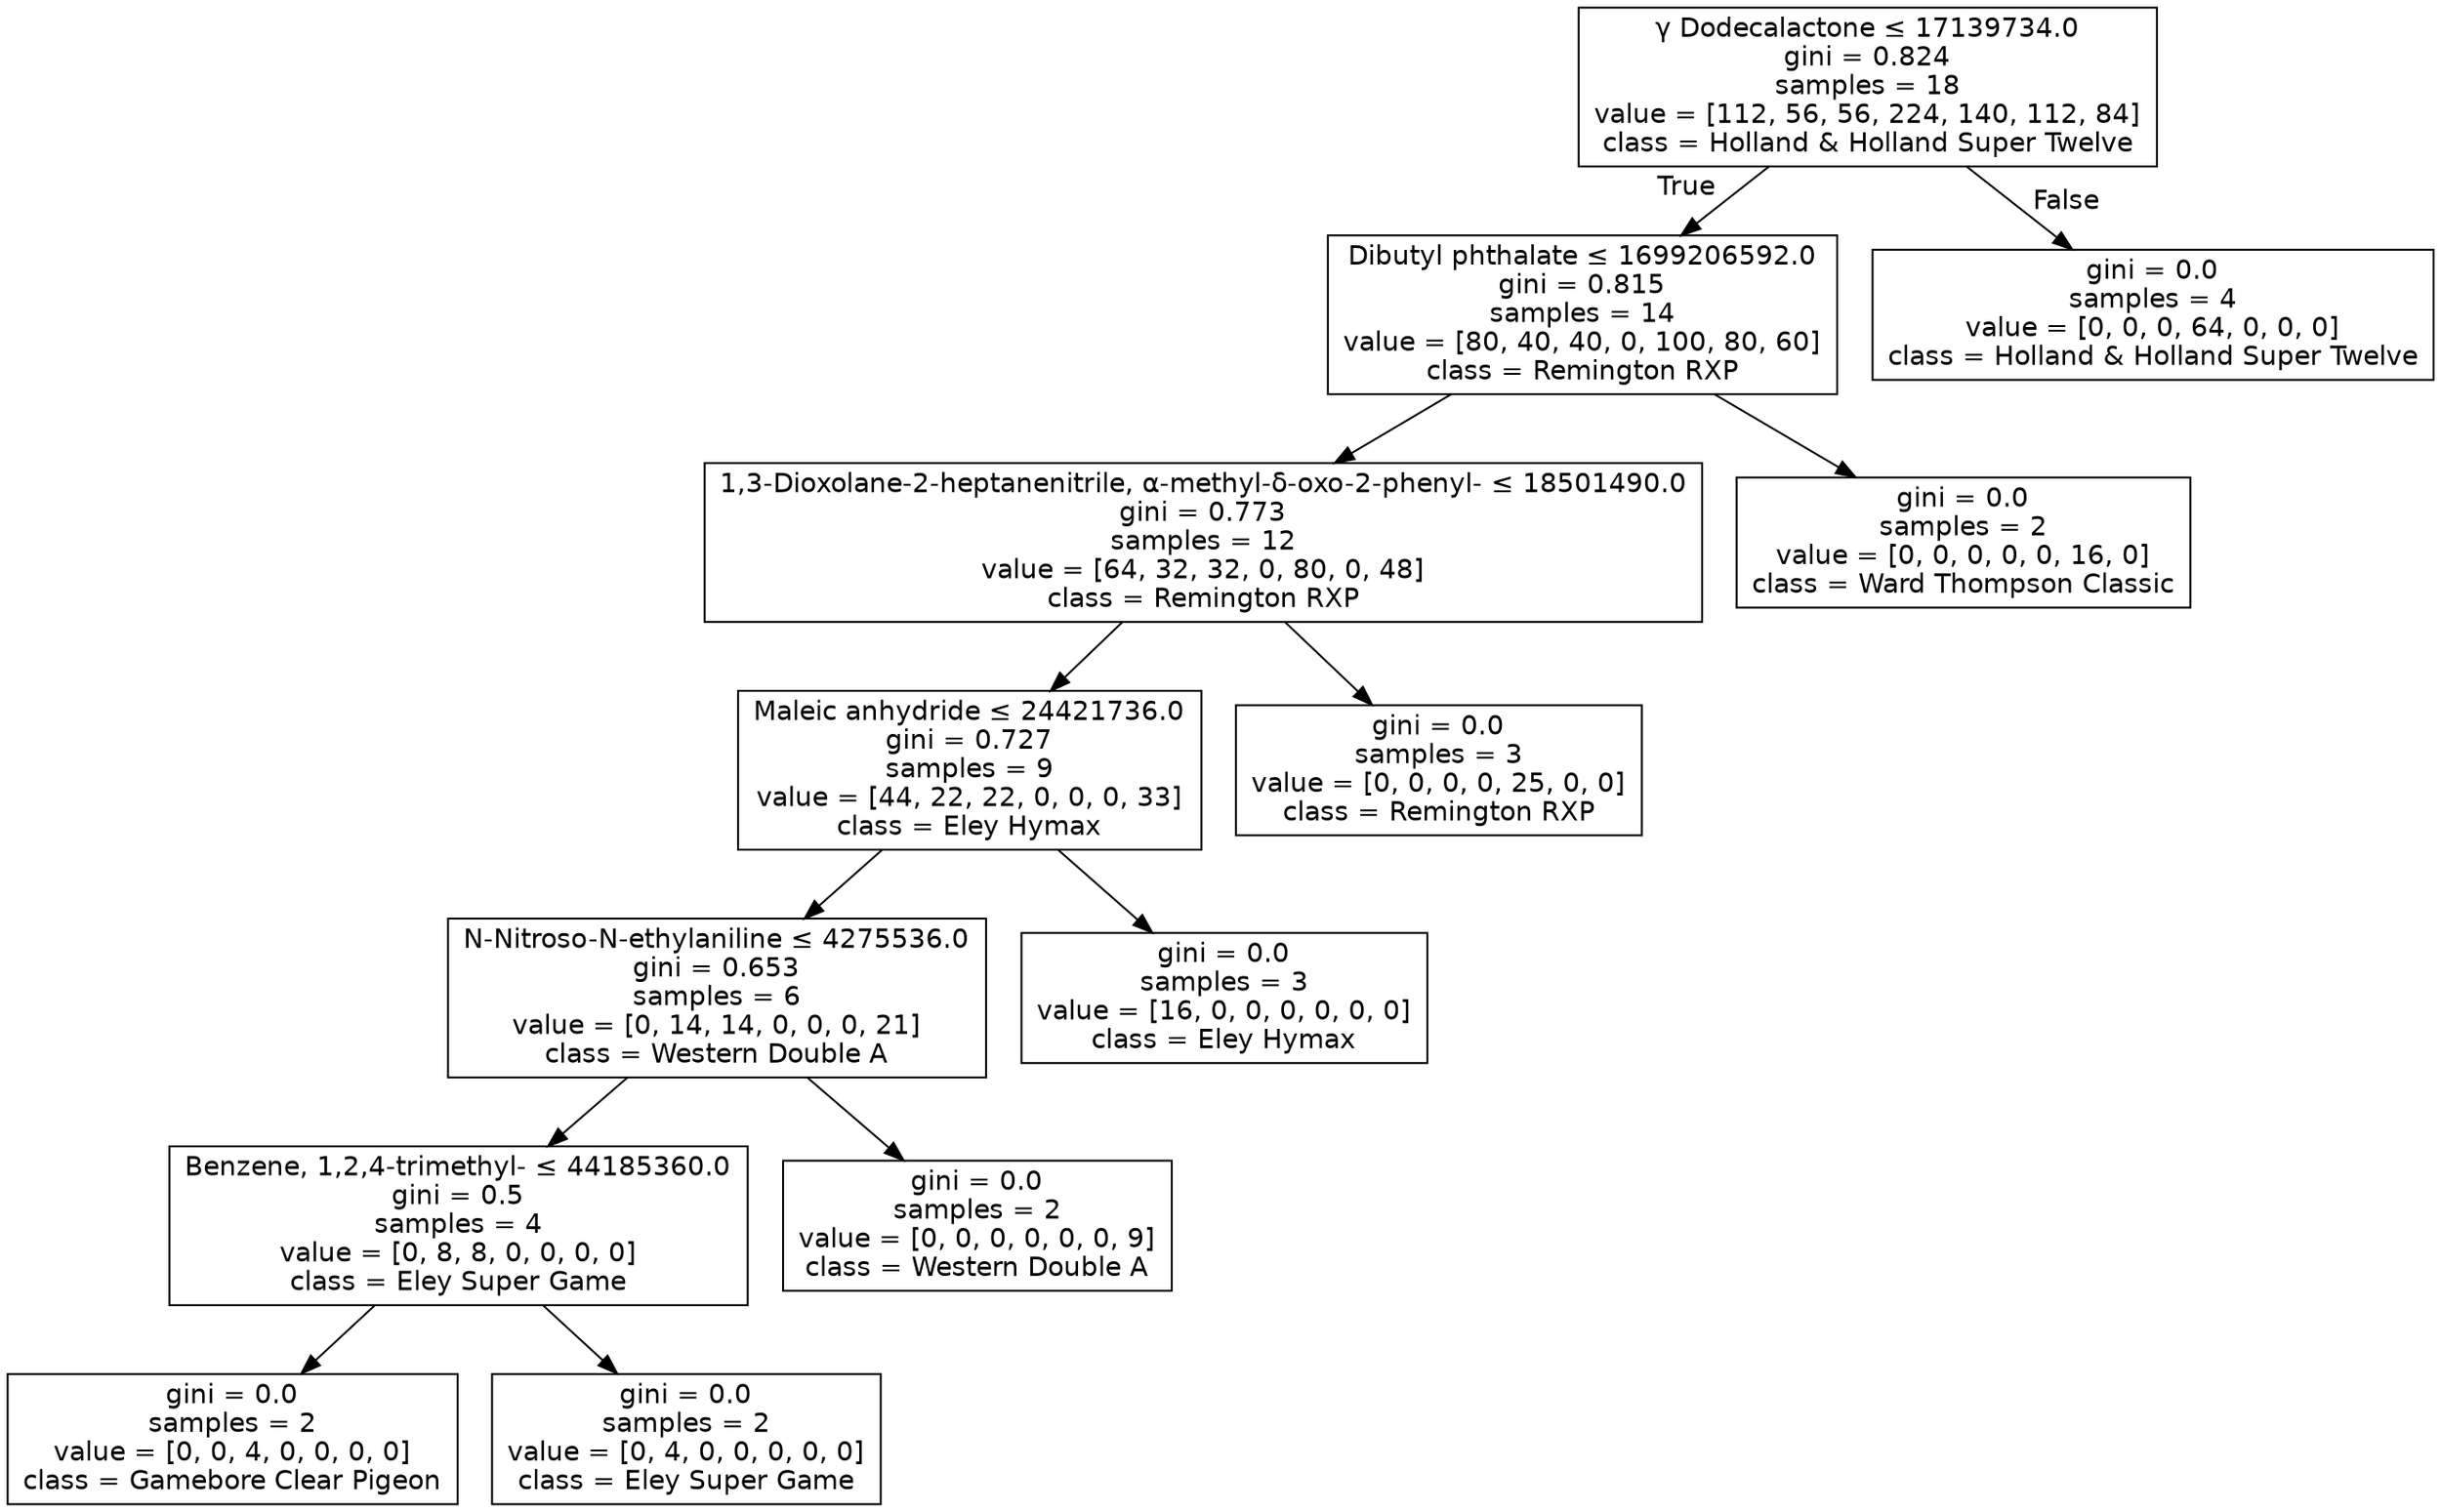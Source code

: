 digraph Tree {
node [shape=box, fontname="helvetica"] ;
edge [fontname="helvetica"] ;
0 [label=<γ Dodecalactone &le; 17139734.0<br/>gini = 0.824<br/>samples = 18<br/>value = [112, 56, 56, 224, 140, 112, 84]<br/>class = Holland &amp; Holland Super Twelve>] ;
1 [label=<Dibutyl phthalate &le; 1699206592.0<br/>gini = 0.815<br/>samples = 14<br/>value = [80, 40, 40, 0, 100, 80, 60]<br/>class = Remington RXP>] ;
0 -> 1 [labeldistance=2.5, labelangle=45, headlabel="True"] ;
2 [label=<1,3-Dioxolane-2-heptanenitrile, α-methyl-δ-oxo-2-phenyl- &le; 18501490.0<br/>gini = 0.773<br/>samples = 12<br/>value = [64, 32, 32, 0, 80, 0, 48]<br/>class = Remington RXP>] ;
1 -> 2 ;
3 [label=<Maleic anhydride &le; 24421736.0<br/>gini = 0.727<br/>samples = 9<br/>value = [44, 22, 22, 0, 0, 0, 33]<br/>class = Eley Hymax>] ;
2 -> 3 ;
4 [label=<N-Nitroso-N-ethylaniline &le; 4275536.0<br/>gini = 0.653<br/>samples = 6<br/>value = [0, 14, 14, 0, 0, 0, 21]<br/>class = Western Double A>] ;
3 -> 4 ;
5 [label=<Benzene, 1,2,4-trimethyl- &le; 44185360.0<br/>gini = 0.5<br/>samples = 4<br/>value = [0, 8, 8, 0, 0, 0, 0]<br/>class = Eley Super Game>] ;
4 -> 5 ;
6 [label=<gini = 0.0<br/>samples = 2<br/>value = [0, 0, 4, 0, 0, 0, 0]<br/>class = Gamebore Clear Pigeon>] ;
5 -> 6 ;
7 [label=<gini = 0.0<br/>samples = 2<br/>value = [0, 4, 0, 0, 0, 0, 0]<br/>class = Eley Super Game>] ;
5 -> 7 ;
8 [label=<gini = 0.0<br/>samples = 2<br/>value = [0, 0, 0, 0, 0, 0, 9]<br/>class = Western Double A>] ;
4 -> 8 ;
9 [label=<gini = 0.0<br/>samples = 3<br/>value = [16, 0, 0, 0, 0, 0, 0]<br/>class = Eley Hymax>] ;
3 -> 9 ;
10 [label=<gini = 0.0<br/>samples = 3<br/>value = [0, 0, 0, 0, 25, 0, 0]<br/>class = Remington RXP>] ;
2 -> 10 ;
11 [label=<gini = 0.0<br/>samples = 2<br/>value = [0, 0, 0, 0, 0, 16, 0]<br/>class = Ward Thompson Classic>] ;
1 -> 11 ;
12 [label=<gini = 0.0<br/>samples = 4<br/>value = [0, 0, 0, 64, 0, 0, 0]<br/>class = Holland &amp; Holland Super Twelve>] ;
0 -> 12 [labeldistance=2.5, labelangle=-45, headlabel="False"] ;
}
